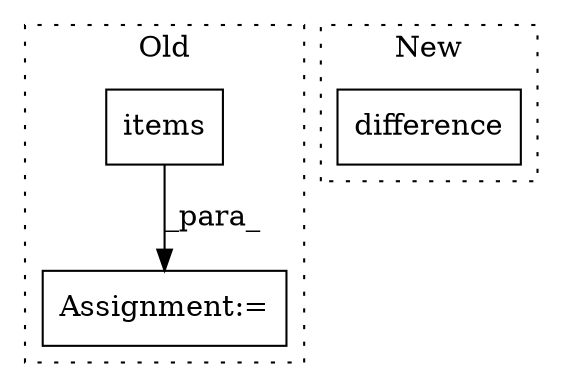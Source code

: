 digraph G {
subgraph cluster0 {
1 [label="items" a="32" s="4310" l="7" shape="box"];
3 [label="Assignment:=" a="7" s="4286" l="40" shape="box"];
label = "Old";
style="dotted";
}
subgraph cluster1 {
2 [label="difference" a="32" s="5685,5827" l="20,-3" shape="box"];
label = "New";
style="dotted";
}
1 -> 3 [label="_para_"];
}